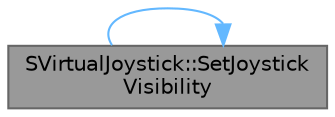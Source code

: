digraph "SVirtualJoystick::SetJoystickVisibility"
{
 // INTERACTIVE_SVG=YES
 // LATEX_PDF_SIZE
  bgcolor="transparent";
  edge [fontname=Helvetica,fontsize=10,labelfontname=Helvetica,labelfontsize=10];
  node [fontname=Helvetica,fontsize=10,shape=box,height=0.2,width=0.4];
  rankdir="LR";
  Node1 [id="Node000001",label="SVirtualJoystick::SetJoystick\lVisibility",height=0.2,width=0.4,color="gray40", fillcolor="grey60", style="filled", fontcolor="black",tooltip="Shows or hides the controls (for instance during cinematics)"];
  Node1 -> Node1 [id="edge1_Node000001_Node000001",color="steelblue1",style="solid",tooltip=" "];
}
